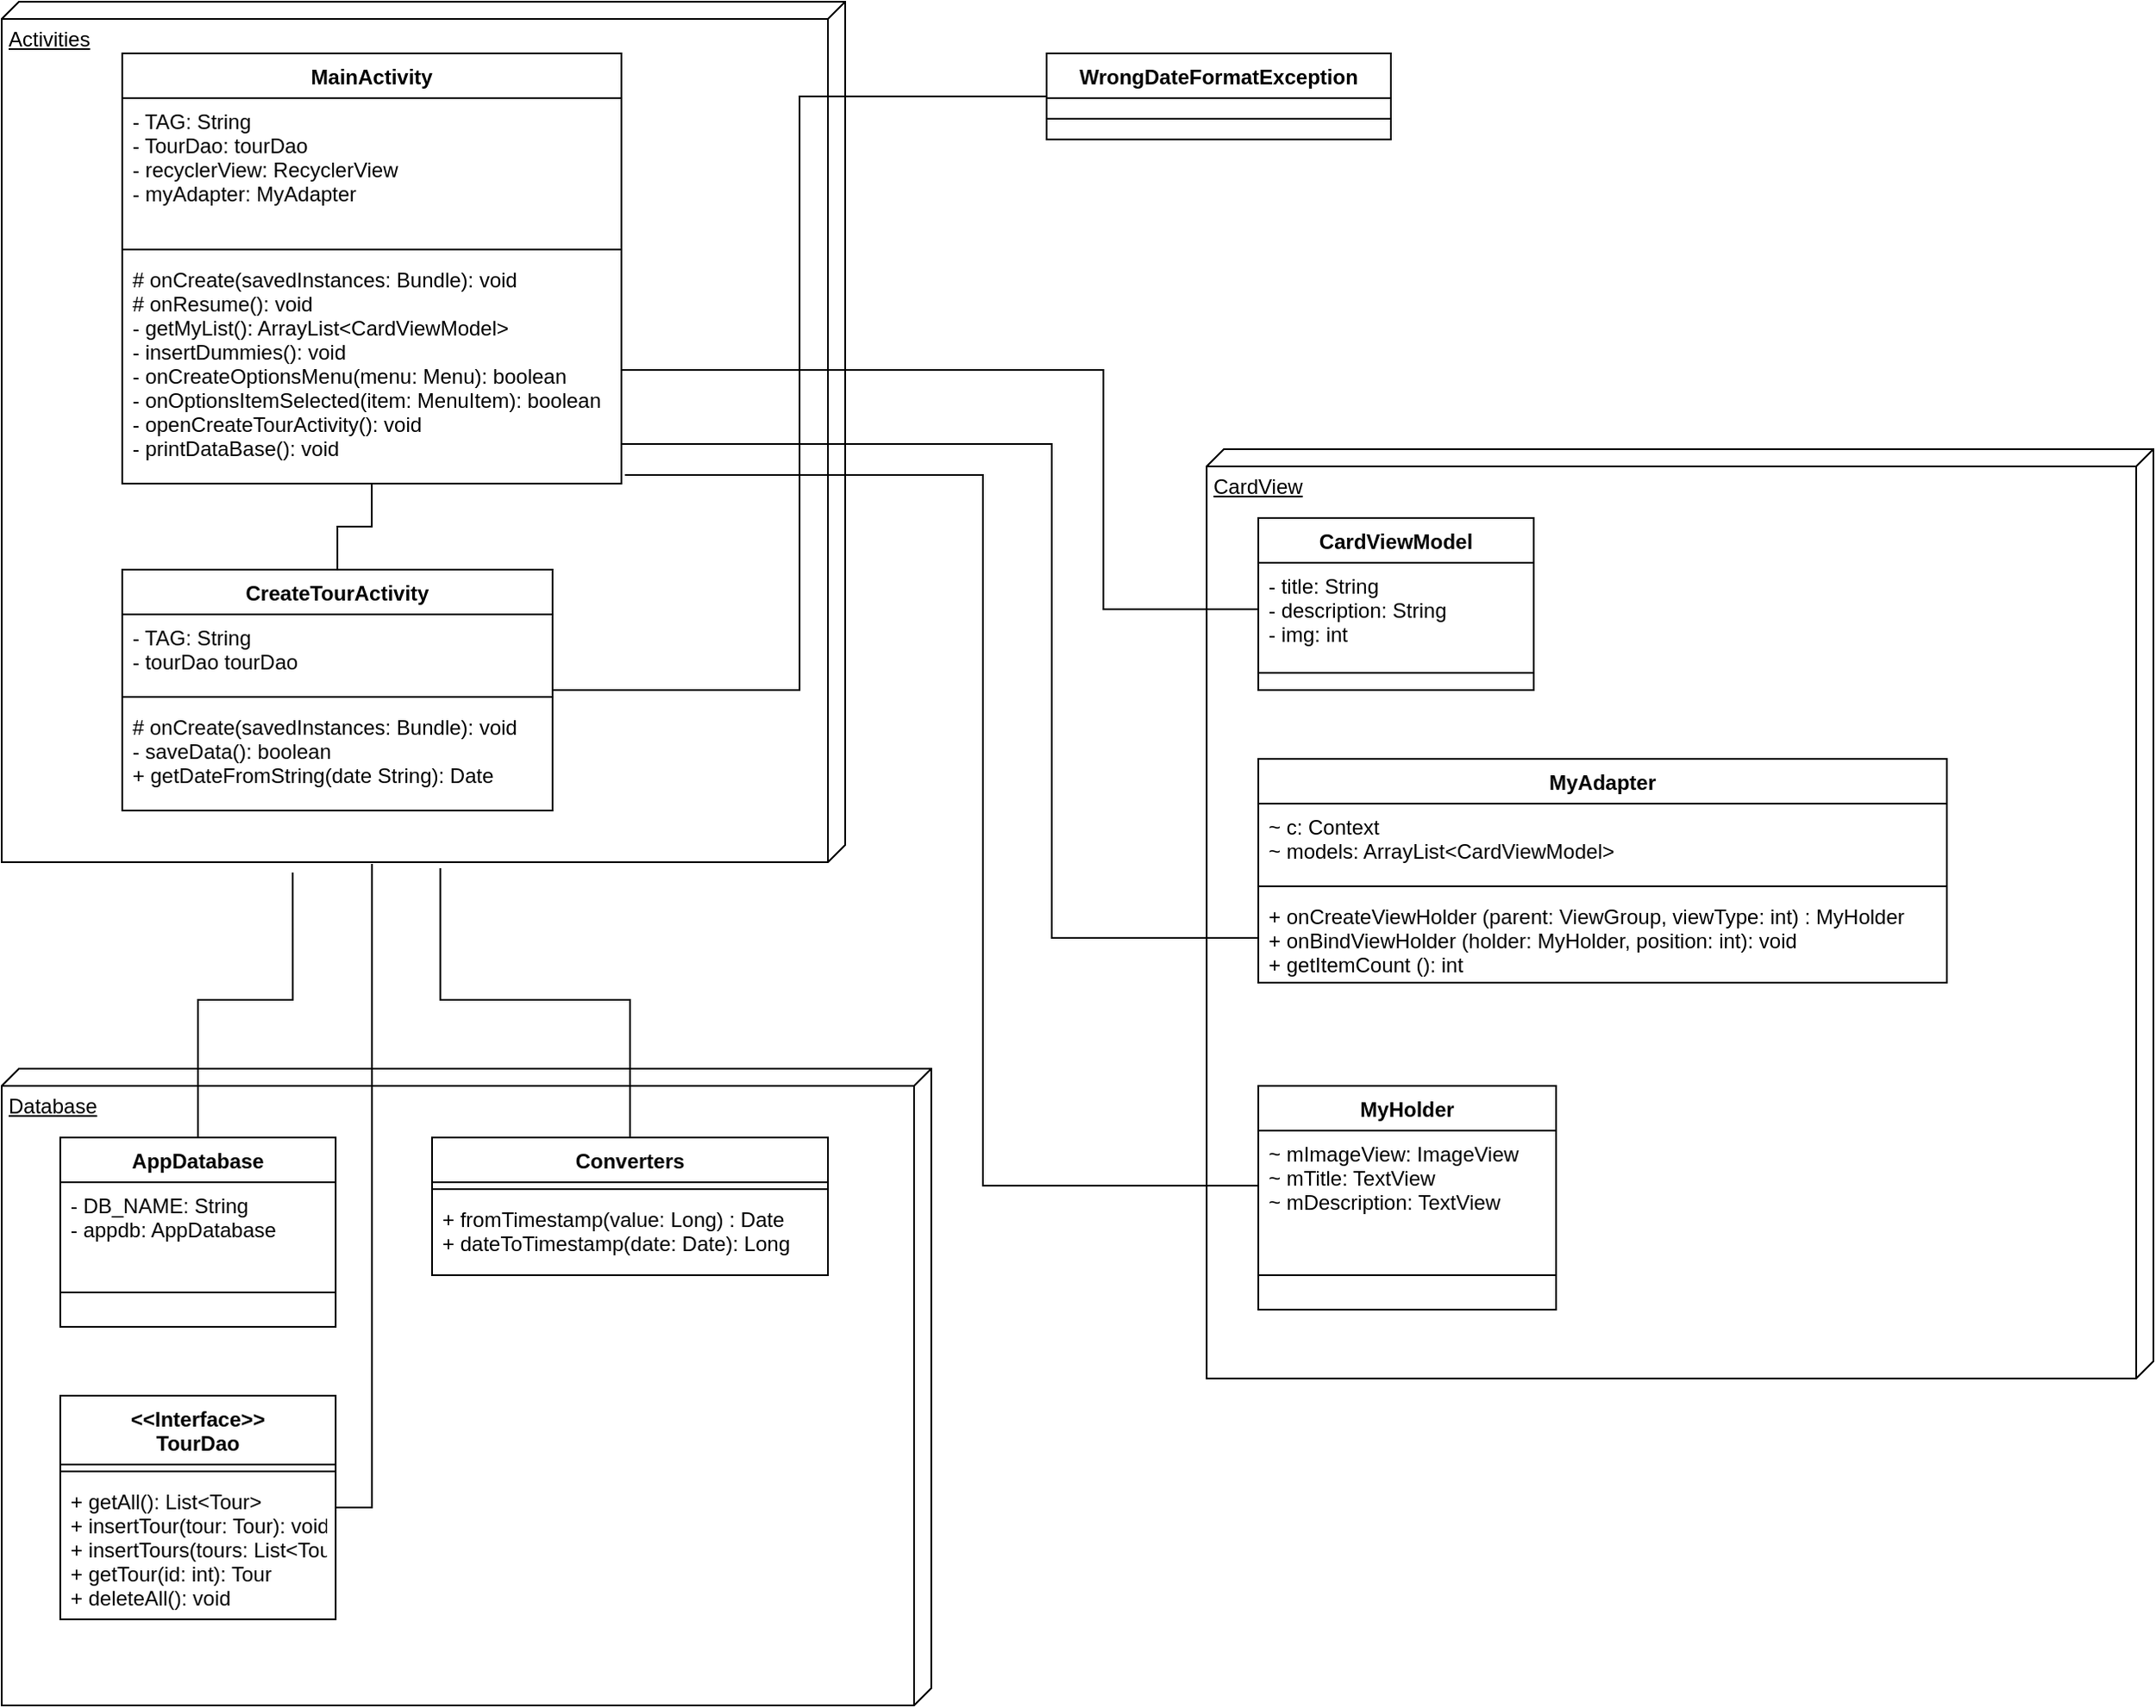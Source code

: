 <mxfile version="14.1.8" type="device"><diagram id="P7fHorBFyD_DaW2XBnjH" name="Seite-1"><mxGraphModel dx="1300" dy="2022" grid="1" gridSize="10" guides="1" tooltips="1" connect="1" arrows="1" fold="1" page="1" pageScale="1" pageWidth="827" pageHeight="1169" math="0" shadow="0"><root><mxCell id="0"/><mxCell id="1" parent="0"/><mxCell id="7I43I75HjXxffCSuiWLE-43" value="Database" style="verticalAlign=top;align=left;spacingTop=8;spacingLeft=2;spacingRight=12;shape=cube;size=10;direction=south;fontStyle=4;html=1;fillColor=none;" vertex="1" parent="1"><mxGeometry x="220" y="960" width="540" height="370" as="geometry"/></mxCell><mxCell id="7I43I75HjXxffCSuiWLE-6" value="Activities" style="verticalAlign=top;align=left;spacingTop=8;spacingLeft=2;spacingRight=12;shape=cube;size=10;direction=south;fontStyle=4;html=1;fillColor=none;" vertex="1" parent="1"><mxGeometry x="220" y="340" width="490" height="500" as="geometry"/></mxCell><mxCell id="7I43I75HjXxffCSuiWLE-28" value="CardView" style="verticalAlign=top;align=left;spacingTop=8;spacingLeft=2;spacingRight=12;shape=cube;size=10;direction=south;fontStyle=4;html=1;fillColor=none;" vertex="1" parent="1"><mxGeometry x="920" y="600" width="550" height="540" as="geometry"/></mxCell><mxCell id="7I43I75HjXxffCSuiWLE-1" value="MainActivity" style="swimlane;fontStyle=1;align=center;verticalAlign=top;childLayout=stackLayout;horizontal=1;startSize=26;horizontalStack=0;resizeParent=1;resizeParentMax=0;resizeLast=0;collapsible=1;marginBottom=0;" vertex="1" parent="1"><mxGeometry x="290" y="370" width="290" height="250" as="geometry"/></mxCell><mxCell id="7I43I75HjXxffCSuiWLE-2" value="- TAG: String&#10;- TourDao: tourDao&#10;- recyclerView: RecyclerView&#10;- myAdapter: MyAdapter" style="text;strokeColor=none;fillColor=none;align=left;verticalAlign=top;spacingLeft=4;spacingRight=4;overflow=hidden;rotatable=0;points=[[0,0.5],[1,0.5]];portConstraint=eastwest;" vertex="1" parent="7I43I75HjXxffCSuiWLE-1"><mxGeometry y="26" width="290" height="84" as="geometry"/></mxCell><mxCell id="7I43I75HjXxffCSuiWLE-3" value="" style="line;strokeWidth=1;fillColor=none;align=left;verticalAlign=middle;spacingTop=-1;spacingLeft=3;spacingRight=3;rotatable=0;labelPosition=right;points=[];portConstraint=eastwest;" vertex="1" parent="7I43I75HjXxffCSuiWLE-1"><mxGeometry y="110" width="290" height="8" as="geometry"/></mxCell><mxCell id="7I43I75HjXxffCSuiWLE-4" value="# onCreate(savedInstances: Bundle): void&#10;# onResume(): void&#10;- getMyList(): ArrayList&lt;CardViewModel&gt;&#10;- insertDummies(): void&#10;- onCreateOptionsMenu(menu: Menu): boolean&#10;- onOptionsItemSelected(item: MenuItem): boolean&#10;- openCreateTourActivity(): void&#10;- printDataBase(): void" style="text;strokeColor=none;fillColor=none;align=left;verticalAlign=top;spacingLeft=4;spacingRight=4;overflow=hidden;rotatable=0;points=[[0,0.5],[1,0.5]];portConstraint=eastwest;" vertex="1" parent="7I43I75HjXxffCSuiWLE-1"><mxGeometry y="118" width="290" height="132" as="geometry"/></mxCell><mxCell id="7I43I75HjXxffCSuiWLE-44" style="edgeStyle=orthogonalEdgeStyle;rounded=0;orthogonalLoop=1;jettySize=auto;html=1;endArrow=none;endFill=0;" edge="1" parent="1" source="7I43I75HjXxffCSuiWLE-7" target="7I43I75HjXxffCSuiWLE-1"><mxGeometry relative="1" as="geometry"/></mxCell><mxCell id="7I43I75HjXxffCSuiWLE-45" style="edgeStyle=orthogonalEdgeStyle;rounded=0;orthogonalLoop=1;jettySize=auto;html=1;entryX=0;entryY=0.5;entryDx=0;entryDy=0;endArrow=none;endFill=0;" edge="1" parent="1" source="7I43I75HjXxffCSuiWLE-7" target="7I43I75HjXxffCSuiWLE-11"><mxGeometry relative="1" as="geometry"/></mxCell><mxCell id="7I43I75HjXxffCSuiWLE-7" value="CreateTourActivity" style="swimlane;fontStyle=1;align=center;verticalAlign=top;childLayout=stackLayout;horizontal=1;startSize=26;horizontalStack=0;resizeParent=1;resizeParentMax=0;resizeLast=0;collapsible=1;marginBottom=0;fillColor=none;" vertex="1" parent="1"><mxGeometry x="290" y="670" width="250" height="140" as="geometry"/></mxCell><mxCell id="7I43I75HjXxffCSuiWLE-8" value="- TAG: String&#10;- tourDao tourDao" style="text;strokeColor=none;fillColor=none;align=left;verticalAlign=top;spacingLeft=4;spacingRight=4;overflow=hidden;rotatable=0;points=[[0,0.5],[1,0.5]];portConstraint=eastwest;" vertex="1" parent="7I43I75HjXxffCSuiWLE-7"><mxGeometry y="26" width="250" height="44" as="geometry"/></mxCell><mxCell id="7I43I75HjXxffCSuiWLE-9" value="" style="line;strokeWidth=1;fillColor=none;align=left;verticalAlign=middle;spacingTop=-1;spacingLeft=3;spacingRight=3;rotatable=0;labelPosition=right;points=[];portConstraint=eastwest;" vertex="1" parent="7I43I75HjXxffCSuiWLE-7"><mxGeometry y="70" width="250" height="8" as="geometry"/></mxCell><mxCell id="7I43I75HjXxffCSuiWLE-10" value="# onCreate(savedInstances: Bundle): void&#10;- saveData(): boolean&#10;+ getDateFromString(date String): Date" style="text;strokeColor=none;fillColor=none;align=left;verticalAlign=top;spacingLeft=4;spacingRight=4;overflow=hidden;rotatable=0;points=[[0,0.5],[1,0.5]];portConstraint=eastwest;" vertex="1" parent="7I43I75HjXxffCSuiWLE-7"><mxGeometry y="78" width="250" height="62" as="geometry"/></mxCell><mxCell id="7I43I75HjXxffCSuiWLE-11" value="WrongDateFormatException" style="swimlane;fontStyle=1;align=center;verticalAlign=top;childLayout=stackLayout;horizontal=1;startSize=26;horizontalStack=0;resizeParent=1;resizeParentMax=0;resizeLast=0;collapsible=1;marginBottom=0;fillColor=none;" vertex="1" parent="1"><mxGeometry x="827" y="370" width="200" height="50" as="geometry"/></mxCell><mxCell id="7I43I75HjXxffCSuiWLE-13" value="" style="line;strokeWidth=1;fillColor=none;align=left;verticalAlign=middle;spacingTop=-1;spacingLeft=3;spacingRight=3;rotatable=0;labelPosition=right;points=[];portConstraint=eastwest;" vertex="1" parent="7I43I75HjXxffCSuiWLE-11"><mxGeometry y="26" width="200" height="24" as="geometry"/></mxCell><mxCell id="7I43I75HjXxffCSuiWLE-16" value="CardViewModel" style="swimlane;fontStyle=1;align=center;verticalAlign=top;childLayout=stackLayout;horizontal=1;startSize=26;horizontalStack=0;resizeParent=1;resizeParentMax=0;resizeLast=0;collapsible=1;marginBottom=0;fillColor=none;" vertex="1" parent="1"><mxGeometry x="950" y="640" width="160" height="100" as="geometry"/></mxCell><mxCell id="7I43I75HjXxffCSuiWLE-17" value="- title: String&#10;- description: String&#10;- img: int" style="text;strokeColor=none;fillColor=none;align=left;verticalAlign=top;spacingLeft=4;spacingRight=4;overflow=hidden;rotatable=0;points=[[0,0.5],[1,0.5]];portConstraint=eastwest;" vertex="1" parent="7I43I75HjXxffCSuiWLE-16"><mxGeometry y="26" width="160" height="54" as="geometry"/></mxCell><mxCell id="7I43I75HjXxffCSuiWLE-18" value="" style="line;strokeWidth=1;fillColor=none;align=left;verticalAlign=middle;spacingTop=-1;spacingLeft=3;spacingRight=3;rotatable=0;labelPosition=right;points=[];portConstraint=eastwest;" vertex="1" parent="7I43I75HjXxffCSuiWLE-16"><mxGeometry y="80" width="160" height="20" as="geometry"/></mxCell><mxCell id="7I43I75HjXxffCSuiWLE-20" value="MyAdapter" style="swimlane;fontStyle=1;align=center;verticalAlign=top;childLayout=stackLayout;horizontal=1;startSize=26;horizontalStack=0;resizeParent=1;resizeParentMax=0;resizeLast=0;collapsible=1;marginBottom=0;fillColor=none;" vertex="1" parent="1"><mxGeometry x="950" y="780" width="400" height="130" as="geometry"/></mxCell><mxCell id="7I43I75HjXxffCSuiWLE-21" value="~ c: Context&#10;~ models: ArrayList&lt;CardViewModel&gt;" style="text;strokeColor=none;fillColor=none;align=left;verticalAlign=top;spacingLeft=4;spacingRight=4;overflow=hidden;rotatable=0;points=[[0,0.5],[1,0.5]];portConstraint=eastwest;" vertex="1" parent="7I43I75HjXxffCSuiWLE-20"><mxGeometry y="26" width="400" height="44" as="geometry"/></mxCell><mxCell id="7I43I75HjXxffCSuiWLE-22" value="" style="line;strokeWidth=1;fillColor=none;align=left;verticalAlign=middle;spacingTop=-1;spacingLeft=3;spacingRight=3;rotatable=0;labelPosition=right;points=[];portConstraint=eastwest;" vertex="1" parent="7I43I75HjXxffCSuiWLE-20"><mxGeometry y="70" width="400" height="8" as="geometry"/></mxCell><mxCell id="7I43I75HjXxffCSuiWLE-23" value="+ onCreateViewHolder (parent: ViewGroup, viewType: int) : MyHolder&#10;+ onBindViewHolder (holder: MyHolder, position: int): void&#10;+ getItemCount (): int" style="text;strokeColor=none;fillColor=none;align=left;verticalAlign=top;spacingLeft=4;spacingRight=4;overflow=hidden;rotatable=0;points=[[0,0.5],[1,0.5]];portConstraint=eastwest;" vertex="1" parent="7I43I75HjXxffCSuiWLE-20"><mxGeometry y="78" width="400" height="52" as="geometry"/></mxCell><mxCell id="7I43I75HjXxffCSuiWLE-24" value="MyHolder" style="swimlane;fontStyle=1;align=center;verticalAlign=top;childLayout=stackLayout;horizontal=1;startSize=26;horizontalStack=0;resizeParent=1;resizeParentMax=0;resizeLast=0;collapsible=1;marginBottom=0;fillColor=none;" vertex="1" parent="1"><mxGeometry x="950" y="970" width="173" height="130" as="geometry"/></mxCell><mxCell id="7I43I75HjXxffCSuiWLE-25" value="~ mImageView: ImageView&#10;~ mTitle: TextView&#10;~ mDescription: TextView" style="text;strokeColor=none;fillColor=none;align=left;verticalAlign=top;spacingLeft=4;spacingRight=4;overflow=hidden;rotatable=0;points=[[0,0.5],[1,0.5]];portConstraint=eastwest;" vertex="1" parent="7I43I75HjXxffCSuiWLE-24"><mxGeometry y="26" width="173" height="64" as="geometry"/></mxCell><mxCell id="7I43I75HjXxffCSuiWLE-26" value="" style="line;strokeWidth=1;fillColor=none;align=left;verticalAlign=middle;spacingTop=-1;spacingLeft=3;spacingRight=3;rotatable=0;labelPosition=right;points=[];portConstraint=eastwest;" vertex="1" parent="7I43I75HjXxffCSuiWLE-24"><mxGeometry y="90" width="173" height="40" as="geometry"/></mxCell><mxCell id="7I43I75HjXxffCSuiWLE-50" style="edgeStyle=orthogonalEdgeStyle;rounded=0;orthogonalLoop=1;jettySize=auto;html=1;exitX=0.5;exitY=0;exitDx=0;exitDy=0;entryX=1.012;entryY=0.655;entryDx=0;entryDy=0;entryPerimeter=0;endArrow=none;endFill=0;" edge="1" parent="1" source="7I43I75HjXxffCSuiWLE-29" target="7I43I75HjXxffCSuiWLE-6"><mxGeometry relative="1" as="geometry"/></mxCell><mxCell id="7I43I75HjXxffCSuiWLE-29" value="AppDatabase" style="swimlane;fontStyle=1;align=center;verticalAlign=top;childLayout=stackLayout;horizontal=1;startSize=26;horizontalStack=0;resizeParent=1;resizeParentMax=0;resizeLast=0;collapsible=1;marginBottom=0;fillColor=none;" vertex="1" parent="1"><mxGeometry x="254" y="1000" width="160" height="110" as="geometry"/></mxCell><mxCell id="7I43I75HjXxffCSuiWLE-30" value="- DB_NAME: String&#10;- appdb: AppDatabase" style="text;strokeColor=none;fillColor=none;align=left;verticalAlign=top;spacingLeft=4;spacingRight=4;overflow=hidden;rotatable=0;points=[[0,0.5],[1,0.5]];portConstraint=eastwest;" vertex="1" parent="7I43I75HjXxffCSuiWLE-29"><mxGeometry y="26" width="160" height="44" as="geometry"/></mxCell><mxCell id="7I43I75HjXxffCSuiWLE-31" value="" style="line;strokeWidth=1;fillColor=none;align=left;verticalAlign=middle;spacingTop=-1;spacingLeft=3;spacingRight=3;rotatable=0;labelPosition=right;points=[];portConstraint=eastwest;" vertex="1" parent="7I43I75HjXxffCSuiWLE-29"><mxGeometry y="70" width="160" height="40" as="geometry"/></mxCell><mxCell id="7I43I75HjXxffCSuiWLE-51" style="edgeStyle=orthogonalEdgeStyle;rounded=0;orthogonalLoop=1;jettySize=auto;html=1;entryX=1.007;entryY=0.48;entryDx=0;entryDy=0;entryPerimeter=0;endArrow=none;endFill=0;" edge="1" parent="1" source="7I43I75HjXxffCSuiWLE-35" target="7I43I75HjXxffCSuiWLE-6"><mxGeometry relative="1" as="geometry"/></mxCell><mxCell id="7I43I75HjXxffCSuiWLE-35" value="Converters" style="swimlane;fontStyle=1;align=center;verticalAlign=top;childLayout=stackLayout;horizontal=1;startSize=26;horizontalStack=0;resizeParent=1;resizeParentMax=0;resizeLast=0;collapsible=1;marginBottom=0;fillColor=none;" vertex="1" parent="1"><mxGeometry x="470" y="1000" width="230" height="80" as="geometry"/></mxCell><mxCell id="7I43I75HjXxffCSuiWLE-37" value="" style="line;strokeWidth=1;fillColor=none;align=left;verticalAlign=middle;spacingTop=-1;spacingLeft=3;spacingRight=3;rotatable=0;labelPosition=right;points=[];portConstraint=eastwest;" vertex="1" parent="7I43I75HjXxffCSuiWLE-35"><mxGeometry y="26" width="230" height="8" as="geometry"/></mxCell><mxCell id="7I43I75HjXxffCSuiWLE-38" value="+ fromTimestamp(value: Long) : Date&#10;+ dateToTimestamp(date: Date): Long" style="text;strokeColor=none;fillColor=none;align=left;verticalAlign=top;spacingLeft=4;spacingRight=4;overflow=hidden;rotatable=0;points=[[0,0.5],[1,0.5]];portConstraint=eastwest;" vertex="1" parent="7I43I75HjXxffCSuiWLE-35"><mxGeometry y="34" width="230" height="46" as="geometry"/></mxCell><mxCell id="7I43I75HjXxffCSuiWLE-52" style="edgeStyle=orthogonalEdgeStyle;rounded=0;orthogonalLoop=1;jettySize=auto;html=1;entryX=1.002;entryY=0.561;entryDx=0;entryDy=0;entryPerimeter=0;endArrow=none;endFill=0;" edge="1" parent="1" source="7I43I75HjXxffCSuiWLE-39" target="7I43I75HjXxffCSuiWLE-6"><mxGeometry relative="1" as="geometry"><Array as="points"><mxPoint x="435" y="1215"/></Array></mxGeometry></mxCell><mxCell id="7I43I75HjXxffCSuiWLE-39" value="&lt;&lt;Interface&gt;&gt;&#10;TourDao" style="swimlane;fontStyle=1;align=center;verticalAlign=top;childLayout=stackLayout;horizontal=1;startSize=40;horizontalStack=0;resizeParent=1;resizeParentMax=0;resizeLast=0;collapsible=1;marginBottom=0;fillColor=none;" vertex="1" parent="1"><mxGeometry x="254" y="1150" width="160" height="130" as="geometry"/></mxCell><mxCell id="7I43I75HjXxffCSuiWLE-41" value="" style="line;strokeWidth=1;fillColor=none;align=left;verticalAlign=middle;spacingTop=-1;spacingLeft=3;spacingRight=3;rotatable=0;labelPosition=right;points=[];portConstraint=eastwest;" vertex="1" parent="7I43I75HjXxffCSuiWLE-39"><mxGeometry y="40" width="160" height="8" as="geometry"/></mxCell><mxCell id="7I43I75HjXxffCSuiWLE-42" value="+ getAll(): List&lt;Tour&gt;&#10;+ insertTour(tour: Tour): void&#10;+ insertTours(tours: List&lt;Tour&gt;): void&#10;+ getTour(id: int): Tour&#10;+ deleteAll(): void" style="text;strokeColor=none;fillColor=none;align=left;verticalAlign=top;spacingLeft=4;spacingRight=4;overflow=hidden;rotatable=0;points=[[0,0.5],[1,0.5]];portConstraint=eastwest;" vertex="1" parent="7I43I75HjXxffCSuiWLE-39"><mxGeometry y="48" width="160" height="82" as="geometry"/></mxCell><mxCell id="7I43I75HjXxffCSuiWLE-46" style="edgeStyle=orthogonalEdgeStyle;rounded=0;orthogonalLoop=1;jettySize=auto;html=1;exitX=1;exitY=0.5;exitDx=0;exitDy=0;entryX=0;entryY=0.5;entryDx=0;entryDy=0;endArrow=none;endFill=0;" edge="1" parent="1" source="7I43I75HjXxffCSuiWLE-4" target="7I43I75HjXxffCSuiWLE-17"><mxGeometry relative="1" as="geometry"><Array as="points"><mxPoint x="860" y="554"/><mxPoint x="860" y="693"/></Array></mxGeometry></mxCell><mxCell id="7I43I75HjXxffCSuiWLE-48" style="edgeStyle=orthogonalEdgeStyle;rounded=0;orthogonalLoop=1;jettySize=auto;html=1;exitX=1;exitY=0.826;exitDx=0;exitDy=0;entryX=0;entryY=0.5;entryDx=0;entryDy=0;endArrow=none;endFill=0;exitPerimeter=0;" edge="1" parent="1" source="7I43I75HjXxffCSuiWLE-4" target="7I43I75HjXxffCSuiWLE-23"><mxGeometry relative="1" as="geometry"><Array as="points"><mxPoint x="830" y="597"/><mxPoint x="830" y="884"/></Array></mxGeometry></mxCell><mxCell id="7I43I75HjXxffCSuiWLE-49" style="edgeStyle=orthogonalEdgeStyle;rounded=0;orthogonalLoop=1;jettySize=auto;html=1;exitX=0;exitY=0.5;exitDx=0;exitDy=0;entryX=1.007;entryY=0.962;entryDx=0;entryDy=0;entryPerimeter=0;endArrow=none;endFill=0;" edge="1" parent="1" source="7I43I75HjXxffCSuiWLE-25" target="7I43I75HjXxffCSuiWLE-4"><mxGeometry relative="1" as="geometry"><Array as="points"><mxPoint x="790" y="1028"/><mxPoint x="790" y="615"/></Array></mxGeometry></mxCell></root></mxGraphModel></diagram></mxfile>